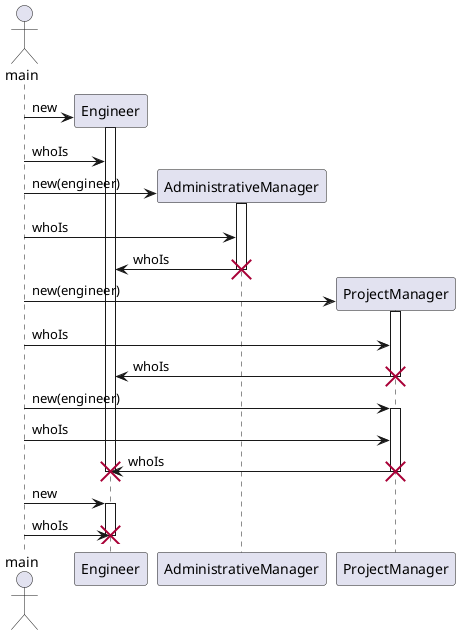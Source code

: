@startuml

    actor main

    create Engineer
    main -> Engineer: new

    activate Engineer
    main -> Engineer: whoIs

    create AdministrativeManager
    main -> AdministrativeManager: new(engineer)

    activate AdministrativeManager
    main -> AdministrativeManager: whoIs

    AdministrativeManager -> Engineer: whoIs
    deactivate AdministrativeManager
    destroy AdministrativeManager

    create ProjectManager
    main -> ProjectManager: new(engineer)

    activate ProjectManager
    main -> ProjectManager: whoIs

    ProjectManager -> Engineer: whoIs
    deactivate ProjectManager
    destroy ProjectManager

    main -> ProjectManager: new(engineer)

    activate ProjectManager
    main -> ProjectManager: whoIs

    ProjectManager -> Engineer: whoIs
    deactivate ProjectManager
    destroy ProjectManager

    deactivate Engineer
    destroy Engineer

    main -> Engineer: new

    activate Engineer
    main -> Engineer: whoIs

    deactivate Engineer
    destroy Engineer

    'I deliberately omitted ResponsibleWorker class. If you ask me, that class is useless.

@enduml